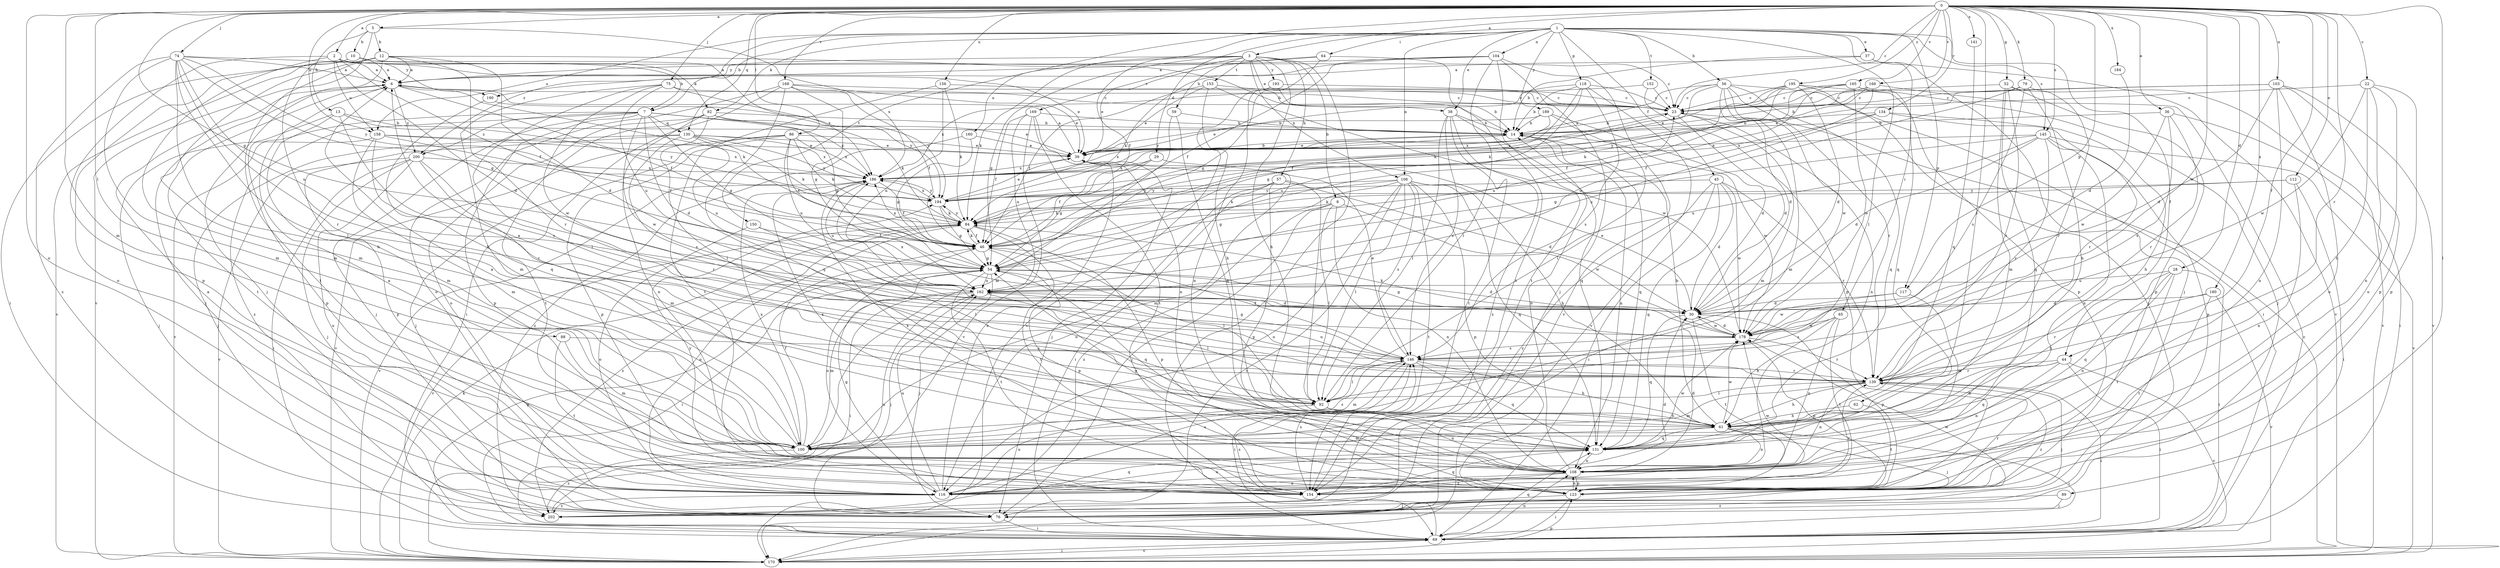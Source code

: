 strict digraph  {
0;
1;
2;
3;
5;
6;
7;
8;
10;
12;
13;
14;
22;
23;
28;
29;
30;
36;
37;
38;
39;
44;
45;
46;
52;
54;
56;
57;
59;
61;
62;
64;
65;
69;
74;
75;
76;
79;
82;
84;
86;
88;
89;
92;
100;
103;
104;
106;
108;
112;
116;
117;
118;
123;
130;
131;
134;
139;
141;
145;
146;
150;
152;
153;
154;
156;
158;
160;
162;
165;
166;
168;
169;
170;
178;
180;
184;
186;
189;
190;
193;
194;
195;
200;
202;
0 -> 2  [label=a];
0 -> 3  [label=a];
0 -> 5  [label=a];
0 -> 22  [label=c];
0 -> 23  [label=c];
0 -> 28  [label=d];
0 -> 36  [label=e];
0 -> 44  [label=f];
0 -> 52  [label=g];
0 -> 54  [label=g];
0 -> 62  [label=i];
0 -> 74  [label=j];
0 -> 75  [label=j];
0 -> 79  [label=k];
0 -> 86  [label=l];
0 -> 88  [label=l];
0 -> 89  [label=l];
0 -> 100  [label=m];
0 -> 103  [label=n];
0 -> 112  [label=o];
0 -> 116  [label=o];
0 -> 117  [label=p];
0 -> 130  [label=q];
0 -> 134  [label=r];
0 -> 139  [label=r];
0 -> 141  [label=s];
0 -> 145  [label=s];
0 -> 150  [label=t];
0 -> 156  [label=u];
0 -> 158  [label=u];
0 -> 165  [label=v];
0 -> 166  [label=v];
0 -> 168  [label=v];
0 -> 178  [label=w];
0 -> 180  [label=x];
0 -> 184  [label=x];
0 -> 195  [label=z];
1 -> 7  [label=b];
1 -> 29  [label=d];
1 -> 37  [label=e];
1 -> 38  [label=e];
1 -> 44  [label=f];
1 -> 45  [label=f];
1 -> 46  [label=f];
1 -> 56  [label=h];
1 -> 64  [label=i];
1 -> 65  [label=i];
1 -> 82  [label=k];
1 -> 92  [label=l];
1 -> 104  [label=n];
1 -> 106  [label=n];
1 -> 117  [label=p];
1 -> 118  [label=p];
1 -> 145  [label=s];
1 -> 152  [label=t];
1 -> 158  [label=u];
1 -> 189  [label=y];
1 -> 200  [label=z];
2 -> 6  [label=a];
2 -> 7  [label=b];
2 -> 30  [label=d];
2 -> 46  [label=f];
2 -> 82  [label=k];
2 -> 100  [label=m];
2 -> 123  [label=p];
2 -> 158  [label=u];
2 -> 190  [label=y];
3 -> 8  [label=b];
3 -> 38  [label=e];
3 -> 54  [label=g];
3 -> 57  [label=h];
3 -> 59  [label=h];
3 -> 61  [label=h];
3 -> 69  [label=i];
3 -> 84  [label=k];
3 -> 106  [label=n];
3 -> 153  [label=t];
3 -> 160  [label=u];
3 -> 169  [label=v];
3 -> 190  [label=y];
3 -> 193  [label=y];
5 -> 10  [label=b];
5 -> 12  [label=b];
5 -> 13  [label=b];
5 -> 170  [label=v];
5 -> 186  [label=x];
6 -> 23  [label=c];
6 -> 46  [label=f];
6 -> 76  [label=j];
6 -> 84  [label=k];
6 -> 154  [label=t];
6 -> 200  [label=z];
7 -> 30  [label=d];
7 -> 39  [label=e];
7 -> 54  [label=g];
7 -> 76  [label=j];
7 -> 123  [label=p];
7 -> 130  [label=q];
7 -> 170  [label=v];
7 -> 178  [label=w];
7 -> 186  [label=x];
7 -> 200  [label=z];
7 -> 202  [label=z];
8 -> 76  [label=j];
8 -> 84  [label=k];
8 -> 92  [label=l];
8 -> 108  [label=n];
8 -> 178  [label=w];
8 -> 202  [label=z];
10 -> 6  [label=a];
10 -> 23  [label=c];
10 -> 61  [label=h];
10 -> 69  [label=i];
10 -> 116  [label=o];
10 -> 186  [label=x];
12 -> 6  [label=a];
12 -> 14  [label=b];
12 -> 30  [label=d];
12 -> 76  [label=j];
12 -> 100  [label=m];
12 -> 139  [label=r];
12 -> 154  [label=t];
12 -> 170  [label=v];
13 -> 14  [label=b];
13 -> 100  [label=m];
13 -> 123  [label=p];
13 -> 146  [label=s];
13 -> 194  [label=y];
14 -> 39  [label=e];
14 -> 108  [label=n];
14 -> 131  [label=q];
14 -> 178  [label=w];
14 -> 186  [label=x];
22 -> 23  [label=c];
22 -> 61  [label=h];
22 -> 108  [label=n];
22 -> 116  [label=o];
22 -> 123  [label=p];
22 -> 178  [label=w];
23 -> 14  [label=b];
23 -> 30  [label=d];
23 -> 100  [label=m];
23 -> 108  [label=n];
28 -> 61  [label=h];
28 -> 69  [label=i];
28 -> 108  [label=n];
28 -> 131  [label=q];
28 -> 154  [label=t];
28 -> 162  [label=u];
29 -> 46  [label=f];
29 -> 54  [label=g];
29 -> 100  [label=m];
29 -> 186  [label=x];
30 -> 39  [label=e];
30 -> 54  [label=g];
30 -> 123  [label=p];
30 -> 131  [label=q];
30 -> 154  [label=t];
30 -> 178  [label=w];
30 -> 186  [label=x];
36 -> 14  [label=b];
36 -> 69  [label=i];
36 -> 139  [label=r];
36 -> 146  [label=s];
36 -> 178  [label=w];
37 -> 6  [label=a];
37 -> 14  [label=b];
37 -> 76  [label=j];
37 -> 170  [label=v];
38 -> 14  [label=b];
38 -> 92  [label=l];
38 -> 131  [label=q];
38 -> 146  [label=s];
38 -> 154  [label=t];
38 -> 202  [label=z];
39 -> 6  [label=a];
39 -> 14  [label=b];
39 -> 76  [label=j];
39 -> 186  [label=x];
44 -> 61  [label=h];
44 -> 69  [label=i];
44 -> 108  [label=n];
44 -> 131  [label=q];
44 -> 139  [label=r];
44 -> 170  [label=v];
45 -> 30  [label=d];
45 -> 69  [label=i];
45 -> 131  [label=q];
45 -> 139  [label=r];
45 -> 178  [label=w];
45 -> 194  [label=y];
45 -> 202  [label=z];
46 -> 54  [label=g];
46 -> 84  [label=k];
46 -> 92  [label=l];
46 -> 116  [label=o];
46 -> 123  [label=p];
46 -> 186  [label=x];
52 -> 23  [label=c];
52 -> 100  [label=m];
52 -> 123  [label=p];
52 -> 131  [label=q];
52 -> 139  [label=r];
52 -> 170  [label=v];
54 -> 23  [label=c];
54 -> 30  [label=d];
54 -> 69  [label=i];
54 -> 76  [label=j];
54 -> 131  [label=q];
54 -> 154  [label=t];
54 -> 162  [label=u];
56 -> 23  [label=c];
56 -> 30  [label=d];
56 -> 39  [label=e];
56 -> 46  [label=f];
56 -> 69  [label=i];
56 -> 100  [label=m];
56 -> 131  [label=q];
56 -> 139  [label=r];
56 -> 178  [label=w];
57 -> 30  [label=d];
57 -> 69  [label=i];
57 -> 92  [label=l];
57 -> 116  [label=o];
57 -> 123  [label=p];
57 -> 194  [label=y];
59 -> 14  [label=b];
59 -> 100  [label=m];
59 -> 131  [label=q];
61 -> 14  [label=b];
61 -> 69  [label=i];
61 -> 76  [label=j];
61 -> 100  [label=m];
61 -> 108  [label=n];
61 -> 131  [label=q];
61 -> 178  [label=w];
62 -> 61  [label=h];
62 -> 154  [label=t];
64 -> 6  [label=a];
64 -> 39  [label=e];
64 -> 54  [label=g];
64 -> 154  [label=t];
65 -> 61  [label=h];
65 -> 108  [label=n];
65 -> 146  [label=s];
65 -> 154  [label=t];
65 -> 178  [label=w];
69 -> 54  [label=g];
69 -> 108  [label=n];
69 -> 131  [label=q];
69 -> 146  [label=s];
69 -> 170  [label=v];
74 -> 6  [label=a];
74 -> 39  [label=e];
74 -> 54  [label=g];
74 -> 61  [label=h];
74 -> 92  [label=l];
74 -> 100  [label=m];
74 -> 139  [label=r];
74 -> 162  [label=u];
74 -> 194  [label=y];
74 -> 202  [label=z];
75 -> 23  [label=c];
75 -> 92  [label=l];
75 -> 100  [label=m];
75 -> 162  [label=u];
75 -> 178  [label=w];
75 -> 194  [label=y];
76 -> 69  [label=i];
76 -> 178  [label=w];
79 -> 23  [label=c];
79 -> 61  [label=h];
79 -> 139  [label=r];
79 -> 146  [label=s];
79 -> 162  [label=u];
82 -> 14  [label=b];
82 -> 54  [label=g];
82 -> 84  [label=k];
82 -> 92  [label=l];
82 -> 108  [label=n];
82 -> 116  [label=o];
82 -> 154  [label=t];
84 -> 46  [label=f];
84 -> 116  [label=o];
84 -> 123  [label=p];
84 -> 154  [label=t];
84 -> 170  [label=v];
84 -> 194  [label=y];
84 -> 202  [label=z];
86 -> 39  [label=e];
86 -> 46  [label=f];
86 -> 76  [label=j];
86 -> 84  [label=k];
86 -> 123  [label=p];
86 -> 162  [label=u];
86 -> 170  [label=v];
86 -> 186  [label=x];
88 -> 100  [label=m];
88 -> 146  [label=s];
88 -> 154  [label=t];
89 -> 76  [label=j];
89 -> 202  [label=z];
92 -> 61  [label=h];
92 -> 108  [label=n];
92 -> 116  [label=o];
100 -> 6  [label=a];
100 -> 46  [label=f];
100 -> 146  [label=s];
100 -> 186  [label=x];
100 -> 202  [label=z];
103 -> 23  [label=c];
103 -> 30  [label=d];
103 -> 39  [label=e];
103 -> 108  [label=n];
103 -> 116  [label=o];
103 -> 123  [label=p];
103 -> 170  [label=v];
104 -> 6  [label=a];
104 -> 46  [label=f];
104 -> 76  [label=j];
104 -> 84  [label=k];
104 -> 92  [label=l];
104 -> 154  [label=t];
104 -> 170  [label=v];
106 -> 54  [label=g];
106 -> 61  [label=h];
106 -> 84  [label=k];
106 -> 92  [label=l];
106 -> 116  [label=o];
106 -> 123  [label=p];
106 -> 131  [label=q];
106 -> 146  [label=s];
106 -> 154  [label=t];
106 -> 170  [label=v];
106 -> 194  [label=y];
108 -> 6  [label=a];
108 -> 14  [label=b];
108 -> 30  [label=d];
108 -> 54  [label=g];
108 -> 116  [label=o];
108 -> 123  [label=p];
108 -> 154  [label=t];
108 -> 186  [label=x];
112 -> 69  [label=i];
112 -> 84  [label=k];
112 -> 108  [label=n];
112 -> 194  [label=y];
116 -> 6  [label=a];
116 -> 30  [label=d];
116 -> 39  [label=e];
116 -> 54  [label=g];
116 -> 131  [label=q];
116 -> 139  [label=r];
116 -> 146  [label=s];
116 -> 162  [label=u];
116 -> 178  [label=w];
116 -> 202  [label=z];
117 -> 30  [label=d];
117 -> 100  [label=m];
117 -> 178  [label=w];
118 -> 14  [label=b];
118 -> 23  [label=c];
118 -> 54  [label=g];
118 -> 84  [label=k];
118 -> 146  [label=s];
118 -> 170  [label=v];
118 -> 194  [label=y];
123 -> 69  [label=i];
123 -> 76  [label=j];
123 -> 108  [label=n];
123 -> 139  [label=r];
130 -> 39  [label=e];
130 -> 76  [label=j];
130 -> 84  [label=k];
130 -> 123  [label=p];
130 -> 146  [label=s];
130 -> 162  [label=u];
130 -> 186  [label=x];
130 -> 194  [label=y];
131 -> 108  [label=n];
131 -> 116  [label=o];
131 -> 178  [label=w];
131 -> 186  [label=x];
134 -> 14  [label=b];
134 -> 61  [label=h];
134 -> 139  [label=r];
134 -> 162  [label=u];
134 -> 186  [label=x];
139 -> 6  [label=a];
139 -> 61  [label=h];
139 -> 69  [label=i];
139 -> 76  [label=j];
139 -> 92  [label=l];
139 -> 100  [label=m];
139 -> 108  [label=n];
139 -> 162  [label=u];
139 -> 202  [label=z];
141 -> 131  [label=q];
145 -> 30  [label=d];
145 -> 39  [label=e];
145 -> 54  [label=g];
145 -> 108  [label=n];
145 -> 123  [label=p];
145 -> 139  [label=r];
145 -> 162  [label=u];
145 -> 170  [label=v];
146 -> 39  [label=e];
146 -> 46  [label=f];
146 -> 54  [label=g];
146 -> 61  [label=h];
146 -> 69  [label=i];
146 -> 92  [label=l];
146 -> 100  [label=m];
146 -> 131  [label=q];
146 -> 139  [label=r];
150 -> 46  [label=f];
150 -> 92  [label=l];
150 -> 116  [label=o];
152 -> 23  [label=c];
152 -> 123  [label=p];
152 -> 186  [label=x];
153 -> 23  [label=c];
153 -> 39  [label=e];
153 -> 46  [label=f];
153 -> 61  [label=h];
153 -> 178  [label=w];
154 -> 131  [label=q];
154 -> 146  [label=s];
154 -> 194  [label=y];
156 -> 23  [label=c];
156 -> 84  [label=k];
156 -> 154  [label=t];
156 -> 162  [label=u];
158 -> 39  [label=e];
158 -> 46  [label=f];
158 -> 76  [label=j];
158 -> 100  [label=m];
158 -> 139  [label=r];
158 -> 186  [label=x];
160 -> 39  [label=e];
160 -> 54  [label=g];
160 -> 202  [label=z];
162 -> 30  [label=d];
162 -> 69  [label=i];
162 -> 76  [label=j];
162 -> 92  [label=l];
162 -> 100  [label=m];
165 -> 23  [label=c];
165 -> 46  [label=f];
165 -> 76  [label=j];
165 -> 84  [label=k];
165 -> 131  [label=q];
165 -> 178  [label=w];
166 -> 14  [label=b];
166 -> 23  [label=c];
166 -> 46  [label=f];
166 -> 69  [label=i];
166 -> 194  [label=y];
168 -> 23  [label=c];
168 -> 39  [label=e];
168 -> 46  [label=f];
168 -> 54  [label=g];
168 -> 69  [label=i];
168 -> 116  [label=o];
168 -> 131  [label=q];
169 -> 14  [label=b];
169 -> 46  [label=f];
169 -> 108  [label=n];
169 -> 154  [label=t];
169 -> 162  [label=u];
169 -> 170  [label=v];
170 -> 23  [label=c];
170 -> 69  [label=i];
170 -> 84  [label=k];
170 -> 123  [label=p];
178 -> 30  [label=d];
178 -> 84  [label=k];
178 -> 123  [label=p];
178 -> 139  [label=r];
178 -> 146  [label=s];
180 -> 30  [label=d];
180 -> 139  [label=r];
180 -> 154  [label=t];
180 -> 170  [label=v];
184 -> 30  [label=d];
186 -> 23  [label=c];
186 -> 46  [label=f];
186 -> 162  [label=u];
186 -> 170  [label=v];
186 -> 194  [label=y];
189 -> 14  [label=b];
189 -> 30  [label=d];
189 -> 39  [label=e];
189 -> 92  [label=l];
189 -> 186  [label=x];
190 -> 131  [label=q];
190 -> 194  [label=y];
193 -> 14  [label=b];
193 -> 23  [label=c];
193 -> 108  [label=n];
193 -> 170  [label=v];
194 -> 39  [label=e];
194 -> 54  [label=g];
194 -> 84  [label=k];
194 -> 186  [label=x];
195 -> 23  [label=c];
195 -> 30  [label=d];
195 -> 39  [label=e];
195 -> 76  [label=j];
195 -> 84  [label=k];
195 -> 123  [label=p];
195 -> 162  [label=u];
200 -> 69  [label=i];
200 -> 76  [label=j];
200 -> 100  [label=m];
200 -> 116  [label=o];
200 -> 139  [label=r];
200 -> 170  [label=v];
200 -> 186  [label=x];
202 -> 162  [label=u];
}
